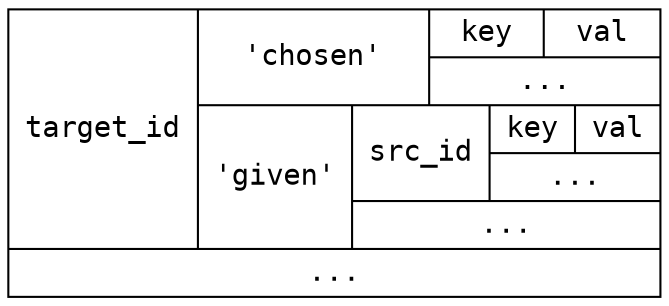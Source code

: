 digraph structs {
  node [shape = record, fontname = "courier"];
  rankdir = LR;
  about [label = "{target_id | {{'chosen' | {{key | val} | ...}} | {\'given' | {{src_id | {{key | val}|...}} | ...  }}}} | ..."];
} 